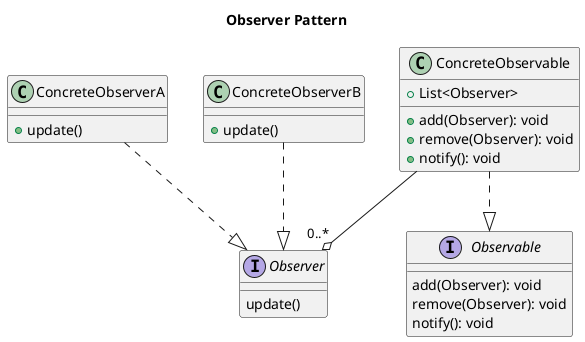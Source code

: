 @startuml
title Observer Pattern

interface Observer{
update()
}

interface Observable{
add(Observer): void
remove(Observer): void
notify(): void
}

class ConcreteObserverA{
+update()
}

class ConcreteObserverB{
+update()
}

class ConcreteObservable{
+List<Observer>
+add(Observer): void
+remove(Observer): void
+notify(): void
}

ConcreteObserverA ..|> Observer
ConcreteObserverB ..|> Observer
ConcreteObservable ..|> Observable
ConcreteObservable --o "0..*" Observer
@enduml